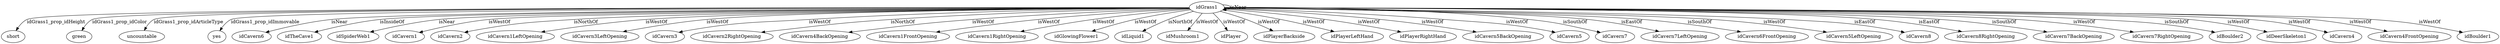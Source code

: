 digraph  {
idGrass1 [node_type=entity_node];
short [node_type=property_node];
green [node_type=property_node];
uncountable [node_type=property_node];
yes [node_type=property_node];
idCavern6 [node_type=entity_node];
idTheCave1 [node_type=entity_node];
idSpiderWeb1 [node_type=entity_node];
idCavern1 [node_type=entity_node];
idCavern2 [node_type=entity_node];
idCavern1LeftOpening [node_type=entity_node];
idCavern3LeftOpening [node_type=entity_node];
idCavern3 [node_type=entity_node];
idCavern2RightOpening [node_type=entity_node];
idCavern4BackOpening [node_type=entity_node];
idCavern1FrontOpening [node_type=entity_node];
idCavern1RightOpening [node_type=entity_node];
idGlowingFlower1 [node_type=entity_node];
idLiquid1 [node_type=entity_node];
idMushroom1 [node_type=entity_node];
idPlayer [node_type=entity_node];
idPlayerBackside [node_type=entity_node];
idPlayerLeftHand [node_type=entity_node];
idPlayerRightHand [node_type=entity_node];
idCavern5BackOpening [node_type=entity_node];
idCavern5 [node_type=entity_node];
idCavern7 [node_type=entity_node];
idCavern7LeftOpening [node_type=entity_node];
idCavern6FrontOpening [node_type=entity_node];
idCavern5LeftOpening [node_type=entity_node];
idCavern8 [node_type=entity_node];
idCavern8RightOpening [node_type=entity_node];
idCavern7BackOpening [node_type=entity_node];
idCavern7RightOpening [node_type=entity_node];
idBoulder2 [node_type=entity_node];
idDeerSkeleton1 [node_type=entity_node];
idCavern4 [node_type=entity_node];
idCavern4FrontOpening [node_type=entity_node];
idBoulder1 [node_type=entity_node];
idGrass1 -> short  [edge_type=property, label=idGrass1_prop_idHeight];
idGrass1 -> green  [edge_type=property, label=idGrass1_prop_idColor];
idGrass1 -> uncountable  [edge_type=property, label=idGrass1_prop_idArticleType];
idGrass1 -> yes  [edge_type=property, label=idGrass1_prop_idImmovable];
idGrass1 -> idCavern6  [edge_type=relationship, label=isNear];
idGrass1 -> idTheCave1  [edge_type=relationship, label=isInsideOf];
idGrass1 -> idSpiderWeb1  [edge_type=relationship, label=isNear];
idGrass1 -> idGrass1  [edge_type=relationship, label=isNear];
idGrass1 -> idCavern1  [edge_type=relationship, label=isWestOf];
idGrass1 -> idCavern2  [edge_type=relationship, label=isNorthOf];
idGrass1 -> idCavern1LeftOpening  [edge_type=relationship, label=isWestOf];
idGrass1 -> idCavern3LeftOpening  [edge_type=relationship, label=isWestOf];
idGrass1 -> idCavern3  [edge_type=relationship, label=isWestOf];
idGrass1 -> idCavern2RightOpening  [edge_type=relationship, label=isNorthOf];
idGrass1 -> idCavern4BackOpening  [edge_type=relationship, label=isWestOf];
idGrass1 -> idCavern1FrontOpening  [edge_type=relationship, label=isWestOf];
idGrass1 -> idCavern1RightOpening  [edge_type=relationship, label=isWestOf];
idGrass1 -> idGlowingFlower1  [edge_type=relationship, label=isWestOf];
idGrass1 -> idLiquid1  [edge_type=relationship, label=isNorthOf];
idGrass1 -> idMushroom1  [edge_type=relationship, label=isWestOf];
idGrass1 -> idPlayer  [edge_type=relationship, label=isWestOf];
idGrass1 -> idPlayerBackside  [edge_type=relationship, label=isWestOf];
idGrass1 -> idPlayerLeftHand  [edge_type=relationship, label=isWestOf];
idGrass1 -> idPlayerRightHand  [edge_type=relationship, label=isWestOf];
idGrass1 -> idCavern5BackOpening  [edge_type=relationship, label=isWestOf];
idGrass1 -> idCavern5  [edge_type=relationship, label=isWestOf];
idGrass1 -> idCavern7  [edge_type=relationship, label=isSouthOf];
idGrass1 -> idCavern7LeftOpening  [edge_type=relationship, label=isEastOf];
idGrass1 -> idCavern6FrontOpening  [edge_type=relationship, label=isSouthOf];
idGrass1 -> idCavern5LeftOpening  [edge_type=relationship, label=isWestOf];
idGrass1 -> idCavern8  [edge_type=relationship, label=isEastOf];
idGrass1 -> idCavern8RightOpening  [edge_type=relationship, label=isEastOf];
idGrass1 -> idCavern7BackOpening  [edge_type=relationship, label=isSouthOf];
idGrass1 -> idCavern7RightOpening  [edge_type=relationship, label=isWestOf];
idGrass1 -> idBoulder2  [edge_type=relationship, label=isSouthOf];
idGrass1 -> idDeerSkeleton1  [edge_type=relationship, label=isWestOf];
idGrass1 -> idCavern4  [edge_type=relationship, label=isWestOf];
idGrass1 -> idCavern4FrontOpening  [edge_type=relationship, label=isWestOf];
idGrass1 -> idBoulder1  [edge_type=relationship, label=isWestOf];
}
